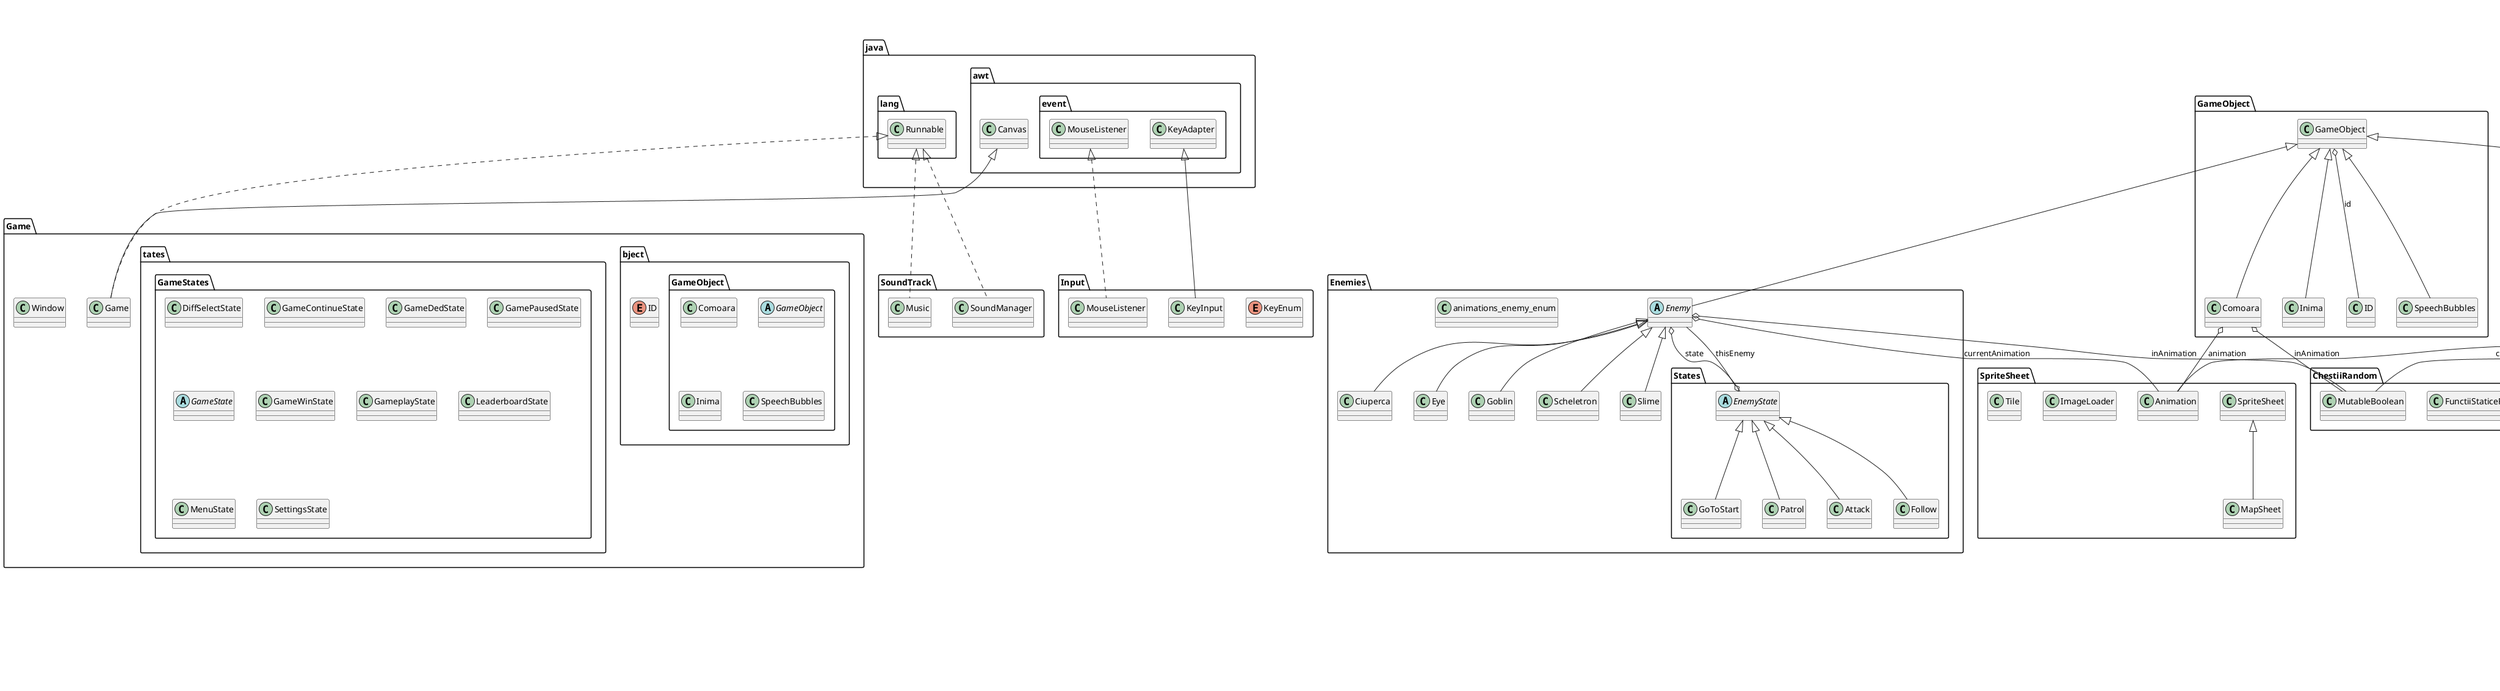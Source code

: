 @startuml

title ___PROIECT's Class Diagram__\n

  namespace ChestiiRandom {
    class ChestiiRandom.ChestiiStatice {
    }
  }
  

  namespace ChestiiRandom {
    class ChestiiRandom.FunctiiStaticeRandom {
    }
  }
  

  namespace ChestiiRandom {
    class ChestiiRandom.MutableBoolean {
    }
  }
  

  namespace Dungeon {
    class Dungeon.Dungeon {
    }
  }
  

  namespace Enemies {
    class Enemies.Ciuperca {
    }
  }
  

  namespace Enemies {
    abstract class Enemies.Enemy {
    }
  }
  

  namespace Enemies {
    class Enemies.Eye {
    }
  }
  

  namespace Enemies {
    class Enemies.Goblin {
    }
  }
  

  namespace Enemies {
    class Enemies.Scheletron {
    }
  }
  

  namespace Enemies {
    class Enemies.Slime {
    }
  }
  

  namespace Enemies {
    namespace States {
      class Enemies.States.Attack {
      }
    }
  }
  

  namespace Enemies {
    namespace States {
      abstract class Enemies.States.EnemyState {
      }
    }
  }
  

  namespace Enemies {
    namespace States {
      class Enemies.States.Follow {
      }
    }
  }
  

  namespace Enemies {
    namespace States {
      class Enemies.States.GoToStart {
      }
    }
  }
  

  namespace Enemies {
    namespace States {
      class Enemies.States.Patrol {
      }
    }
  }
  

  namespace Enemies {
    class Enemies.animations_enemy_enum {
    }
  }
  

  namespace GUI.Commands {
    class GUI.Commands.BackCommand {
    }
  }
  

  namespace GUI.Commands {
    interface GUI.Commands.CheckBoxCommand {
    }
  }
  

  namespace GUI.Commands {
    interface GUI.Commands.Command {
    }
  }
  

  namespace GUI.Commands {
    class GUI.Commands.EasyCommand {
    }
  }
  

  namespace GUI.Commands {
    class GUI.Commands.HardCommand {
    }
  }
  

  namespace GUI.Commands {
    class GUI.Commands.LoadCommand {
    }
  }
  

  namespace GUI.Commands {
    class GUI.Commands.MusicOnCommand {
    }
  }
  

  namespace GUI.Commands {
    class GUI.Commands.NothingCommand {
    }
  }
  

  namespace GUI.Commands {
    class GUI.Commands.PausePanelCommand {
    }
  }
  

  namespace GUI.Commands {
    class GUI.Commands.QuitCommand {
    }
  }
  

  namespace GUI.Commands {
    class GUI.Commands.SaveComand {
    }
  }
  

  namespace GUI.Commands {
    class GUI.Commands.SoundOnCommand {
    }
  }
  

  namespace GUI.Commands {
    class GUI.Commands.ToDiffPanelCommand {
    }
  }
  

  namespace GUI.Commands {
    class GUI.Commands.ToGameCommand {
    }
  }
  

  namespace GUI.Commands {
    class GUI.Commands.ToLeaderBoardCommand {
    }
  }
  

  namespace GUI.Commands {
    class GUI.Commands.ToMenuCommand {
    }
  }
  

  namespace GUI.Commands {
    class GUI.Commands.ToSettingsCommand {
    }
  }
  

  namespace GUI.Elements {
    class GUI.Elements.Button {
    }
  }
  

  namespace GUI.Elements {
    class GUI.Elements.CheckBox {
    }
  }
  

  namespace GUI.Elements {
    class GUI.Elements.Imagine {
    }
  }
  

  namespace GUI.Elements {
    interface GUI.Elements.Interactable {
    }
  }
  

  namespace GUI.Elements {
    class GUI.Elements.MenuParallax {
    }
  }
  

  namespace GUI.Elements {
    class GUI.Elements.Panou {
    }
  }
  

  namespace GUI.Elements {
    class GUI.Elements.ScorePanel {
    }
  }
  

  namespace GUI.Elements {
    class GUI.Elements.StatsBar {
    }
  }
  

  namespace GUI.Elements {
    class GUI.Elements.Text {
    }
  }
  

  namespace GUI.Elements {
    abstract class GUI.Elements.UI_Elemenent {
    }
  }
  

  namespace Game {
    class Game.Game {
    }
  }
  

  namespace Game {
    class Game.Window {
    }
  }
  

  namespace Game {
    namespace bject {
      class GameObject.Comoara {
      }
    }
  }
  

  namespace Game {
    namespace bject {
      abstract class GameObject.GameObject {
      }
    }
  }
  

  namespace Game {
    namespace bject {
      enum ID {
      }
    }
  }
  

  namespace Game {
    namespace bject {
      class GameObject.Inima {
      }
    }
  }
  

  namespace Game {
    namespace bject {
      class GameObject.SpeechBubbles {
      }
    }
  }
  

  namespace Game {
    namespace tates {
      class GameStates.DiffSelectState {
      }
    }
  }
  

  namespace Game {
    namespace tates {
      class GameStates.GameContinueState {
      }
    }
  }
  

  namespace Game {
    namespace tates {
      class GameStates.GameDedState {
      }
    }
  }
  

  namespace Game {
    namespace tates {
      class GameStates.GamePausedState {
      }
    }
  }
  

  namespace Game {
    namespace tates {
      abstract class GameStates.GameState {
      }
    }
  }
  

  namespace Game {
    namespace tates {
      class GameStates.GameWinState {
      }
    }
  }
  

  namespace Game {
    namespace tates {
      class GameStates.GameplayState {
      }
    }
  }
  

  namespace Game {
    namespace tates {
      class GameStates.LeaderboardState {
      }
    }
  }
  

  namespace Game {
    namespace tates {
      class GameStates.MenuState {
      }
    }
  }
  

  namespace Game {
    namespace tates {
      class GameStates.SettingsState {
      }
    }
  }
  

  namespace Input {
    enum KeyEnum {
    }
  }
  

  namespace Input {
    class Input.KeyInput {
    }
  }
  

  namespace Input {
    class Input.MouseListener {
    }
  }
  

  namespace Player {
    class Player.Player {
    }
  }
  

  namespace Player {
    class Player.PlayerArmed {
    }
  }
  

  namespace Player {
    namespace States {
      class Player.States.Attack {
      }
    }
  }
  

  namespace Player {
    namespace States {
      class Player.States.Crouch {
      }
    }
  }
  

  namespace Player {
    namespace States {
      class Player.States.Dash {
      }
    }
  }
  

  namespace Player {
    namespace States {
      class Player.States.Ded {
      }
    }
  }
  

  namespace Player {
    namespace States {
      class Player.States.Fall {
      }
    }
  }
  

  namespace Player {
    namespace States {
      class Player.States.Idle {
      }
    }
  }
  

  namespace Player {
    namespace States {
      class Player.States.Jump {
      }
    }
  }
  

  namespace Player {
    namespace States {
      abstract class Player.States.PlayerState {
      }
    }
  }
  

  namespace Player {
    namespace States {
      class Player.States.Walk {
      }
    }
  }
  

  namespace Player {
    class Player.animations_enum {
    }
  }
  

  namespace Room {
    abstract class Room.Room {
    }
  }
  

  namespace Room {
    class Room.RoomInterior {
    }
  }
  

  namespace Room {
    class Room.RoomOutdoor {
    }
  }
  

  namespace SQLite {
    class SQLite.SQLite {
    }
  }
  

  namespace SoundTrack {
    class SoundTrack.Music {
    }
  }
  

  namespace SoundTrack {
    class SoundTrack.SoundManager {
    }
  }
  

  namespace SpriteSheet {
    class SpriteSheet.Animation {
    }
  }
  

  namespace SpriteSheet {
    class SpriteSheet.ImageLoader {
    }
  }
  

  namespace SpriteSheet {
    class SpriteSheet.MapSheet {
    }
  }
  

  namespace SpriteSheet {
    class SpriteSheet.SpriteSheet {
    }
  }
  

  namespace SpriteSheet {
    class SpriteSheet.Tile {
    }
  }
  

  Enemies.Ciuperca -up-|> Enemies.Enemy
  Enemies.Enemy -up-|> GameObject.GameObject
  Enemies.Enemy o-- SpriteSheet.Animation : currentAnimation
  Enemies.Enemy o-- ChestiiRandom.MutableBoolean : inAnimation
  Enemies.Enemy o-- Enemies.States.EnemyState : state
  Enemies.Eye -up-|> Enemies.Enemy
  Enemies.Goblin -up-|> Enemies.Enemy
  Enemies.Scheletron -up-|> Enemies.Enemy
  Enemies.Slime -up-|> Enemies.Enemy
  Enemies.States.Attack -up-|> Enemies.States.EnemyState
  Enemies.States.EnemyState o-- Enemies.Enemy : thisEnemy
  Enemies.States.Follow -up-|> Enemies.States.EnemyState
  Enemies.States.GoToStart -up-|> Enemies.States.EnemyState
  Enemies.States.Patrol -up-|> Enemies.States.EnemyState
  GUI.Commands.BackCommand .up.|> GUI.Commands.Command
  GUI.Commands.EasyCommand .up.|> GUI.Commands.Command
  GUI.Commands.HardCommand .up.|> GUI.Commands.Command
  GUI.Commands.LoadCommand .up.|> GUI.Commands.Command
  GUI.Commands.MusicOnCommand .up.|> GUI.Commands.CheckBoxCommand
  GUI.Commands.NothingCommand .up.|> GUI.Commands.Command
  GUI.Commands.PausePanelCommand .up.|> GUI.Commands.Command
  GUI.Commands.QuitCommand .up.|> GUI.Commands.Command
  GUI.Commands.SaveComand .up.|> GUI.Commands.Command
  GUI.Commands.SoundOnCommand .up.|> GUI.Commands.CheckBoxCommand
  GUI.Commands.ToDiffPanelCommand .up.|> GUI.Commands.Command
  GUI.Commands.ToGameCommand .up.|> GUI.Commands.Command
  GUI.Commands.ToLeaderBoardCommand .up.|> GUI.Commands.Command
  GUI.Commands.ToMenuCommand .up.|> GUI.Commands.Command
  GUI.Commands.ToSettingsCommand .up.|> GUI.Commands.Command
  GUI.Elements.Button .up.|> GUI.Elements.Interactable
  GUI.Elements.Button -up-|> GUI.Elements.UI_Elemenent
  GUI.Elements.Button o-- GUI.Commands.Command : command
  GUI.Elements.CheckBox .up.|> GUI.Elements.Interactable
  GUI.Elements.CheckBox -up-|> GUI.Elements.UI_Elemenent
  GUI.Elements.CheckBox o-- GUI.Commands.CheckBoxCommand : comand
  GUI.Elements.CheckBox o-- GUI.Elements.Text : text
  GUI.Elements.Imagine -up-|> GUI.Elements.UI_Elemenent
  GUI.Elements.MenuParallax -up-|> GUI.Elements.UI_Elemenent
  GUI.Elements.Panou -up-|> GUI.Elements.UI_Elemenent
  GUI.Elements.ScorePanel -up-|> GUI.Elements.Panou
  GUI.Elements.StatsBar -up-|> GUI.Elements.UI_Elemenent
  GUI.Elements.Text -up-|> GUI.Elements.UI_Elemenent
  Game.Game .up.|> java.lang.Runnable
  Game.Game -up-|> java.awt.Canvas
  GameObject.Comoara -up-|> GameObject.GameObject
  GameObject.Comoara o-- SpriteSheet.Animation : animation
  GameObject.Comoara o-- ChestiiRandom.MutableBoolean : inAnimation
  GameObject.GameObject o-- GameObject.ID : id
  GameObject.Inima -up-|> GameObject.GameObject
  GameObject.SpeechBubbles -up-|> GameObject.GameObject
  GameStates.DiffSelectState -up-|> GameStates.GameState
  GameStates.GameDedState -up-|> GameStates.GameplayState
  GameStates.GamePausedState -up-|> GameStates.GameplayState
  GameStates.GameWinState -up-|> GameStates.GameState
  GameStates.GameplayState -up-|> GameStates.GameState
  GameStates.GameplayState o-- GUI.Elements.Text : scoreText
  GameStates.LeaderboardState -up-|> GameStates.GameState
  GameStates.MenuState -up-|> GameStates.GameState
  GameStates.SettingsState -up-|> GameStates.GameState
  Input.KeyInput -up-|> java.awt.event.KeyAdapter
  Input.MouseListener .up.|> java.awt.event.MouseListener
  Player.Player -up-|> GameObject.GameObject
  Player.Player o-- SpriteSheet.Animation : currentAnimation
  Player.Player o-- ChestiiRandom.MutableBoolean : inAnimation
  Player.Player o-- Player.States.PlayerState : state
  Player.Player o-- GUI.Elements.StatsBar : statsBar
  Player.PlayerArmed -up-|> Player.Player
  Player.States.Attack -up-|> Player.States.PlayerState
  Player.States.Crouch -up-|> Player.States.PlayerState
  Player.States.Dash -up-|> Player.States.PlayerState
  Player.States.Ded -up-|> Player.States.PlayerState
  Player.States.Fall -up-|> Player.States.PlayerState
  Player.States.Idle -up-|> Player.States.PlayerState
  Player.States.Jump -up-|> Player.States.PlayerState
  Player.States.Walk -up-|> Player.States.PlayerState
  Room.RoomInterior -up-|> Room.Room
  Room.RoomOutdoor -up-|> Room.Room
  SoundTrack.Music .up.|> java.lang.Runnable
  SoundTrack.SoundManager .up.|> java.lang.Runnable
  SpriteSheet.MapSheet -up-|> SpriteSheet.SpriteSheet


right footer


PlantUML diagram generated by SketchIt! (https://bitbucket.org/pmesmeur/sketch.it)
For more information about this tool, please contact philippe.mesmeur@gmail.com
endfooter

@enduml

